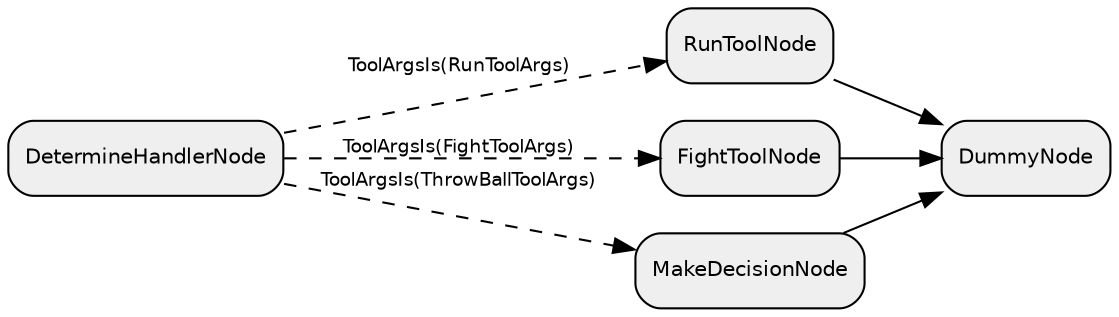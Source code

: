 digraph "subflow_r8fEJUOFChbjT1oJaQhpP" {
  rankdir=LR;
  compound=true;
  node [shape=box, style="rounded,filled", fillcolor="#EFEFEF", fontname="Helvetica", fontsize=10];
  edge [fontname="Helvetica", fontsize=9];
  vEHB9e9JE8yor3ZGD4LFn [label="DetermineHandlerNode"];
  dw1z14EgDUD5648qWQYn2 [label="DummyNode"];
  qFhsN7NgMgl4hAt1yQ4ps [label="RunToolNode"];
  bqhPQSbAPOPNJX461zSkw [label="FightToolNode"];
  oOzFb9yGcE0jLxcpLi2l5 [label="MakeDecisionNode"];
  vEHB9e9JE8yor3ZGD4LFn -> oOzFb9yGcE0jLxcpLi2l5 [style="dashed", label="ToolArgsIs(ThrowBallToolArgs)"];
  vEHB9e9JE8yor3ZGD4LFn -> bqhPQSbAPOPNJX461zSkw [style="dashed", label="ToolArgsIs(FightToolArgs)"];
  vEHB9e9JE8yor3ZGD4LFn -> qFhsN7NgMgl4hAt1yQ4ps [style="dashed", label="ToolArgsIs(RunToolArgs)"];
  bqhPQSbAPOPNJX461zSkw -> dw1z14EgDUD5648qWQYn2 [style="solid"];
  qFhsN7NgMgl4hAt1yQ4ps -> dw1z14EgDUD5648qWQYn2 [style="solid"];
  oOzFb9yGcE0jLxcpLi2l5 -> dw1z14EgDUD5648qWQYn2 [style="solid"];
}
